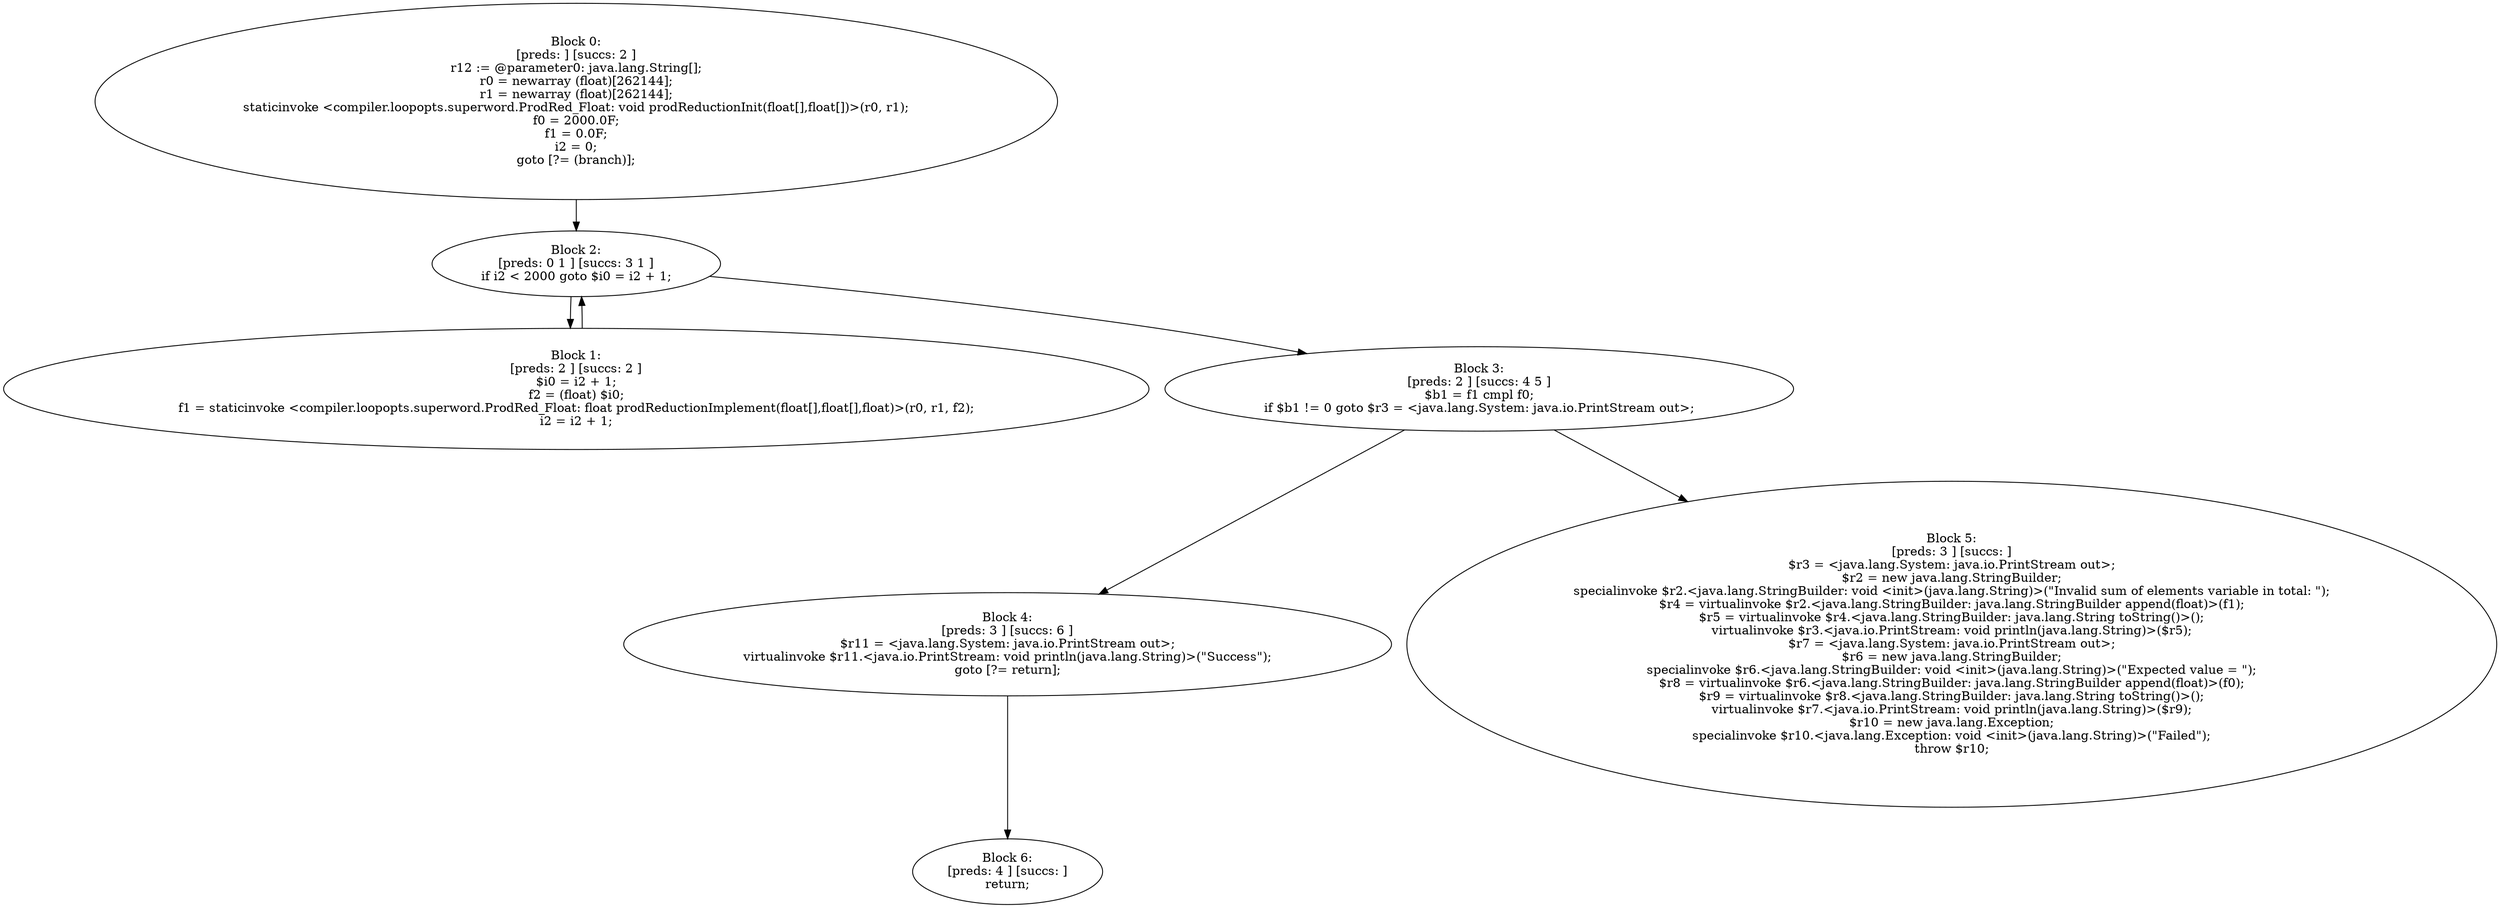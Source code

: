digraph "unitGraph" {
    "Block 0:
[preds: ] [succs: 2 ]
r12 := @parameter0: java.lang.String[];
r0 = newarray (float)[262144];
r1 = newarray (float)[262144];
staticinvoke <compiler.loopopts.superword.ProdRed_Float: void prodReductionInit(float[],float[])>(r0, r1);
f0 = 2000.0F;
f1 = 0.0F;
i2 = 0;
goto [?= (branch)];
"
    "Block 1:
[preds: 2 ] [succs: 2 ]
$i0 = i2 + 1;
f2 = (float) $i0;
f1 = staticinvoke <compiler.loopopts.superword.ProdRed_Float: float prodReductionImplement(float[],float[],float)>(r0, r1, f2);
i2 = i2 + 1;
"
    "Block 2:
[preds: 0 1 ] [succs: 3 1 ]
if i2 < 2000 goto $i0 = i2 + 1;
"
    "Block 3:
[preds: 2 ] [succs: 4 5 ]
$b1 = f1 cmpl f0;
if $b1 != 0 goto $r3 = <java.lang.System: java.io.PrintStream out>;
"
    "Block 4:
[preds: 3 ] [succs: 6 ]
$r11 = <java.lang.System: java.io.PrintStream out>;
virtualinvoke $r11.<java.io.PrintStream: void println(java.lang.String)>(\"Success\");
goto [?= return];
"
    "Block 5:
[preds: 3 ] [succs: ]
$r3 = <java.lang.System: java.io.PrintStream out>;
$r2 = new java.lang.StringBuilder;
specialinvoke $r2.<java.lang.StringBuilder: void <init>(java.lang.String)>(\"Invalid sum of elements variable in total: \");
$r4 = virtualinvoke $r2.<java.lang.StringBuilder: java.lang.StringBuilder append(float)>(f1);
$r5 = virtualinvoke $r4.<java.lang.StringBuilder: java.lang.String toString()>();
virtualinvoke $r3.<java.io.PrintStream: void println(java.lang.String)>($r5);
$r7 = <java.lang.System: java.io.PrintStream out>;
$r6 = new java.lang.StringBuilder;
specialinvoke $r6.<java.lang.StringBuilder: void <init>(java.lang.String)>(\"Expected value = \");
$r8 = virtualinvoke $r6.<java.lang.StringBuilder: java.lang.StringBuilder append(float)>(f0);
$r9 = virtualinvoke $r8.<java.lang.StringBuilder: java.lang.String toString()>();
virtualinvoke $r7.<java.io.PrintStream: void println(java.lang.String)>($r9);
$r10 = new java.lang.Exception;
specialinvoke $r10.<java.lang.Exception: void <init>(java.lang.String)>(\"Failed\");
throw $r10;
"
    "Block 6:
[preds: 4 ] [succs: ]
return;
"
    "Block 0:
[preds: ] [succs: 2 ]
r12 := @parameter0: java.lang.String[];
r0 = newarray (float)[262144];
r1 = newarray (float)[262144];
staticinvoke <compiler.loopopts.superword.ProdRed_Float: void prodReductionInit(float[],float[])>(r0, r1);
f0 = 2000.0F;
f1 = 0.0F;
i2 = 0;
goto [?= (branch)];
"->"Block 2:
[preds: 0 1 ] [succs: 3 1 ]
if i2 < 2000 goto $i0 = i2 + 1;
";
    "Block 1:
[preds: 2 ] [succs: 2 ]
$i0 = i2 + 1;
f2 = (float) $i0;
f1 = staticinvoke <compiler.loopopts.superword.ProdRed_Float: float prodReductionImplement(float[],float[],float)>(r0, r1, f2);
i2 = i2 + 1;
"->"Block 2:
[preds: 0 1 ] [succs: 3 1 ]
if i2 < 2000 goto $i0 = i2 + 1;
";
    "Block 2:
[preds: 0 1 ] [succs: 3 1 ]
if i2 < 2000 goto $i0 = i2 + 1;
"->"Block 3:
[preds: 2 ] [succs: 4 5 ]
$b1 = f1 cmpl f0;
if $b1 != 0 goto $r3 = <java.lang.System: java.io.PrintStream out>;
";
    "Block 2:
[preds: 0 1 ] [succs: 3 1 ]
if i2 < 2000 goto $i0 = i2 + 1;
"->"Block 1:
[preds: 2 ] [succs: 2 ]
$i0 = i2 + 1;
f2 = (float) $i0;
f1 = staticinvoke <compiler.loopopts.superword.ProdRed_Float: float prodReductionImplement(float[],float[],float)>(r0, r1, f2);
i2 = i2 + 1;
";
    "Block 3:
[preds: 2 ] [succs: 4 5 ]
$b1 = f1 cmpl f0;
if $b1 != 0 goto $r3 = <java.lang.System: java.io.PrintStream out>;
"->"Block 4:
[preds: 3 ] [succs: 6 ]
$r11 = <java.lang.System: java.io.PrintStream out>;
virtualinvoke $r11.<java.io.PrintStream: void println(java.lang.String)>(\"Success\");
goto [?= return];
";
    "Block 3:
[preds: 2 ] [succs: 4 5 ]
$b1 = f1 cmpl f0;
if $b1 != 0 goto $r3 = <java.lang.System: java.io.PrintStream out>;
"->"Block 5:
[preds: 3 ] [succs: ]
$r3 = <java.lang.System: java.io.PrintStream out>;
$r2 = new java.lang.StringBuilder;
specialinvoke $r2.<java.lang.StringBuilder: void <init>(java.lang.String)>(\"Invalid sum of elements variable in total: \");
$r4 = virtualinvoke $r2.<java.lang.StringBuilder: java.lang.StringBuilder append(float)>(f1);
$r5 = virtualinvoke $r4.<java.lang.StringBuilder: java.lang.String toString()>();
virtualinvoke $r3.<java.io.PrintStream: void println(java.lang.String)>($r5);
$r7 = <java.lang.System: java.io.PrintStream out>;
$r6 = new java.lang.StringBuilder;
specialinvoke $r6.<java.lang.StringBuilder: void <init>(java.lang.String)>(\"Expected value = \");
$r8 = virtualinvoke $r6.<java.lang.StringBuilder: java.lang.StringBuilder append(float)>(f0);
$r9 = virtualinvoke $r8.<java.lang.StringBuilder: java.lang.String toString()>();
virtualinvoke $r7.<java.io.PrintStream: void println(java.lang.String)>($r9);
$r10 = new java.lang.Exception;
specialinvoke $r10.<java.lang.Exception: void <init>(java.lang.String)>(\"Failed\");
throw $r10;
";
    "Block 4:
[preds: 3 ] [succs: 6 ]
$r11 = <java.lang.System: java.io.PrintStream out>;
virtualinvoke $r11.<java.io.PrintStream: void println(java.lang.String)>(\"Success\");
goto [?= return];
"->"Block 6:
[preds: 4 ] [succs: ]
return;
";
}
